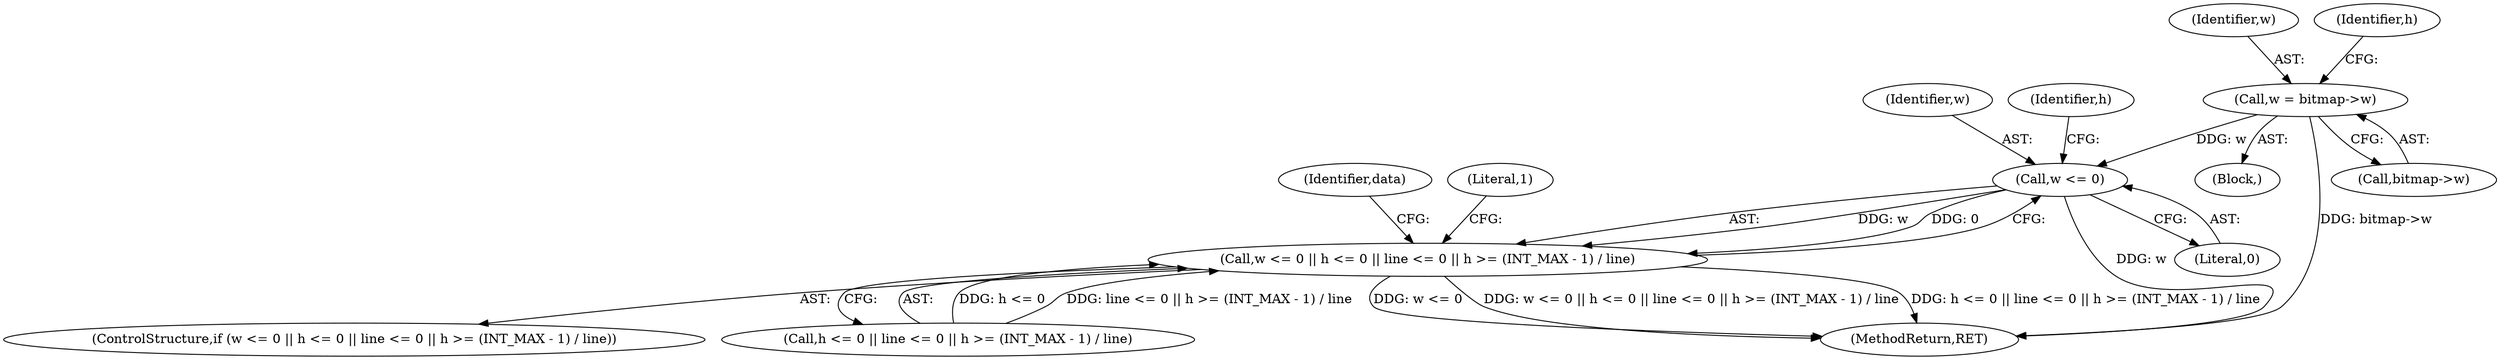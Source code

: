 digraph "0_poppler_7b2d314a61fd0e12f47c62996cb49ec0d1ba747a_9@pointer" {
"1000104" [label="(Call,w = bitmap->w)"];
"1000121" [label="(Call,w <= 0)"];
"1000120" [label="(Call,w <= 0 || h <= 0 || line <= 0 || h >= (INT_MAX - 1) / line)"];
"1000149" [label="(Identifier,data)"];
"1000124" [label="(Call,h <= 0 || line <= 0 || h >= (INT_MAX - 1) / line)"];
"1000122" [label="(Identifier,w)"];
"1000119" [label="(ControlStructure,if (w <= 0 || h <= 0 || line <= 0 || h >= (INT_MAX - 1) / line))"];
"1000103" [label="(Block,)"];
"1000172" [label="(MethodReturn,RET)"];
"1000106" [label="(Call,bitmap->w)"];
"1000121" [label="(Call,w <= 0)"];
"1000120" [label="(Call,w <= 0 || h <= 0 || line <= 0 || h >= (INT_MAX - 1) / line)"];
"1000105" [label="(Identifier,w)"];
"1000110" [label="(Identifier,h)"];
"1000126" [label="(Identifier,h)"];
"1000104" [label="(Call,w = bitmap->w)"];
"1000142" [label="(Literal,1)"];
"1000123" [label="(Literal,0)"];
"1000104" -> "1000103"  [label="AST: "];
"1000104" -> "1000106"  [label="CFG: "];
"1000105" -> "1000104"  [label="AST: "];
"1000106" -> "1000104"  [label="AST: "];
"1000110" -> "1000104"  [label="CFG: "];
"1000104" -> "1000172"  [label="DDG: bitmap->w"];
"1000104" -> "1000121"  [label="DDG: w"];
"1000121" -> "1000120"  [label="AST: "];
"1000121" -> "1000123"  [label="CFG: "];
"1000122" -> "1000121"  [label="AST: "];
"1000123" -> "1000121"  [label="AST: "];
"1000126" -> "1000121"  [label="CFG: "];
"1000120" -> "1000121"  [label="CFG: "];
"1000121" -> "1000172"  [label="DDG: w"];
"1000121" -> "1000120"  [label="DDG: w"];
"1000121" -> "1000120"  [label="DDG: 0"];
"1000120" -> "1000119"  [label="AST: "];
"1000120" -> "1000124"  [label="CFG: "];
"1000124" -> "1000120"  [label="AST: "];
"1000142" -> "1000120"  [label="CFG: "];
"1000149" -> "1000120"  [label="CFG: "];
"1000120" -> "1000172"  [label="DDG: w <= 0"];
"1000120" -> "1000172"  [label="DDG: w <= 0 || h <= 0 || line <= 0 || h >= (INT_MAX - 1) / line"];
"1000120" -> "1000172"  [label="DDG: h <= 0 || line <= 0 || h >= (INT_MAX - 1) / line"];
"1000124" -> "1000120"  [label="DDG: h <= 0"];
"1000124" -> "1000120"  [label="DDG: line <= 0 || h >= (INT_MAX - 1) / line"];
}
